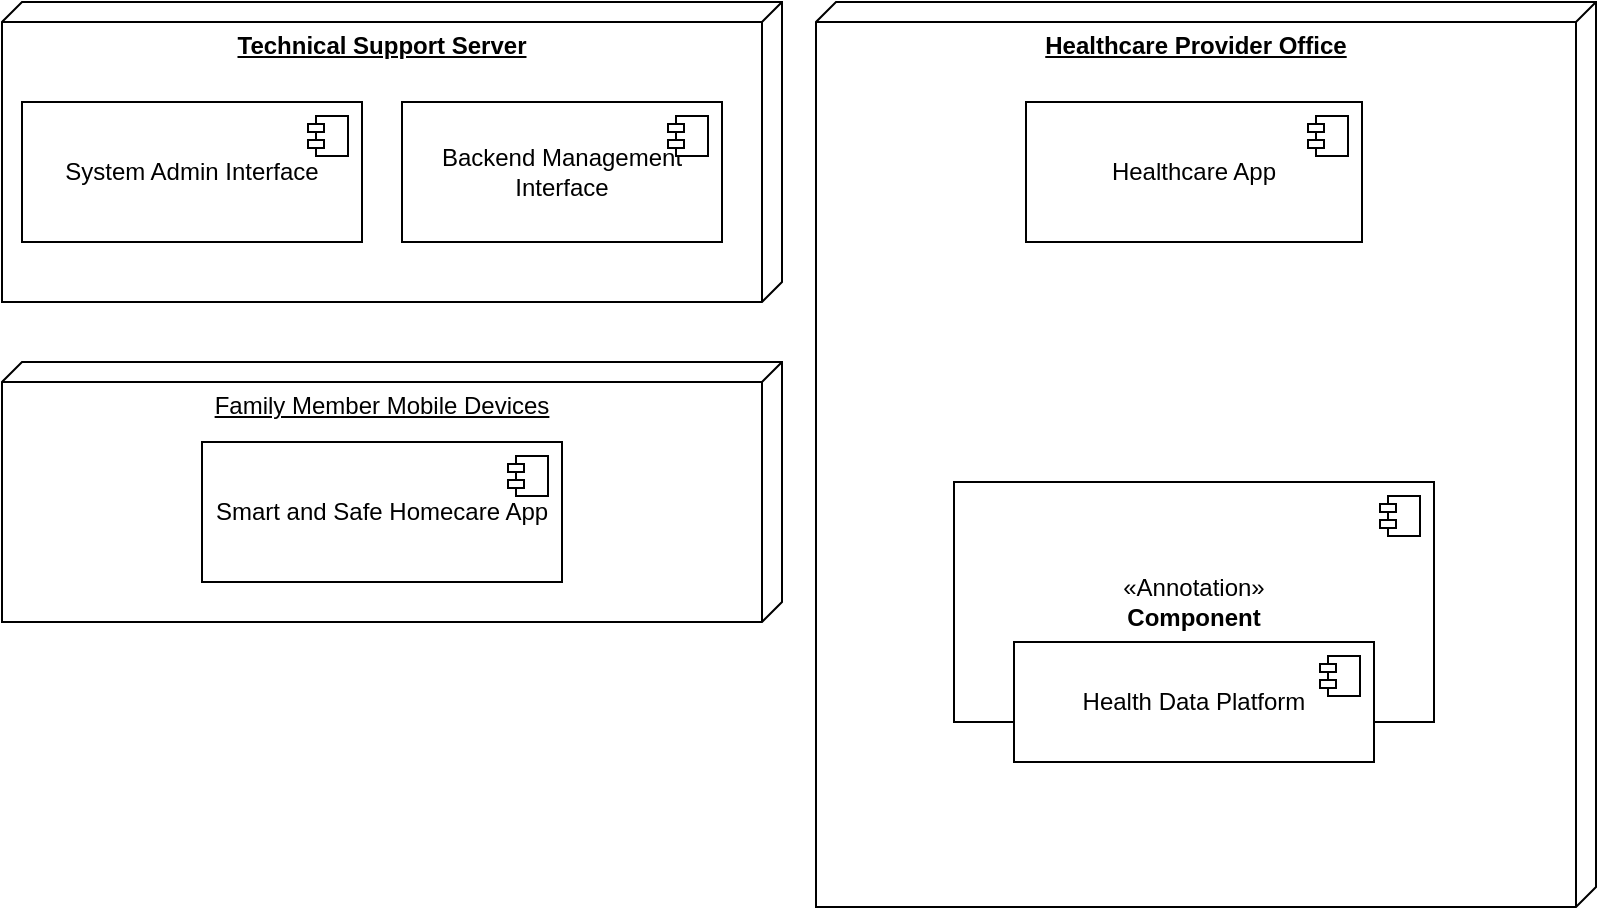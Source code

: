 <mxfile version="24.8.6">
  <diagram name="第 1 页" id="5A3pjhANDhAnxElPiJom">
    <mxGraphModel dx="1173" dy="770" grid="1" gridSize="10" guides="1" tooltips="1" connect="1" arrows="1" fold="1" page="1" pageScale="1" pageWidth="827" pageHeight="1169" math="0" shadow="0">
      <root>
        <mxCell id="0" />
        <mxCell id="1" parent="0" />
        <mxCell id="ev1WSEcYcD8Ga_zfIdH8-22" value="&lt;b&gt;Technical Support Server&lt;/b&gt;" style="verticalAlign=top;align=center;spacingTop=8;spacingLeft=2;spacingRight=12;shape=cube;size=10;direction=south;fontStyle=4;html=1;whiteSpace=wrap;" vertex="1" parent="1">
          <mxGeometry x="30" y="80" width="390" height="150" as="geometry" />
        </mxCell>
        <mxCell id="ev1WSEcYcD8Ga_zfIdH8-23" value="System Admin Interface" style="html=1;dropTarget=0;whiteSpace=wrap;" vertex="1" parent="1">
          <mxGeometry x="40" y="130" width="170" height="70" as="geometry" />
        </mxCell>
        <mxCell id="ev1WSEcYcD8Ga_zfIdH8-24" value="" style="shape=module;jettyWidth=8;jettyHeight=4;" vertex="1" parent="ev1WSEcYcD8Ga_zfIdH8-23">
          <mxGeometry x="1" width="20" height="20" relative="1" as="geometry">
            <mxPoint x="-27" y="7" as="offset" />
          </mxGeometry>
        </mxCell>
        <mxCell id="ev1WSEcYcD8Ga_zfIdH8-25" value="Backend Management Interface" style="html=1;dropTarget=0;whiteSpace=wrap;" vertex="1" parent="1">
          <mxGeometry x="230" y="130" width="160" height="70" as="geometry" />
        </mxCell>
        <mxCell id="ev1WSEcYcD8Ga_zfIdH8-26" value="" style="shape=module;jettyWidth=8;jettyHeight=4;" vertex="1" parent="ev1WSEcYcD8Ga_zfIdH8-25">
          <mxGeometry x="1" width="20" height="20" relative="1" as="geometry">
            <mxPoint x="-27" y="7" as="offset" />
          </mxGeometry>
        </mxCell>
        <mxCell id="ev1WSEcYcD8Ga_zfIdH8-27" value="Family Member Mobile Devices" style="verticalAlign=top;align=center;spacingTop=8;spacingLeft=2;spacingRight=12;shape=cube;size=10;direction=south;fontStyle=4;html=1;whiteSpace=wrap;" vertex="1" parent="1">
          <mxGeometry x="30" y="260" width="390" height="130" as="geometry" />
        </mxCell>
        <mxCell id="ev1WSEcYcD8Ga_zfIdH8-28" value="Smart and Safe Homecare App" style="html=1;dropTarget=0;whiteSpace=wrap;" vertex="1" parent="1">
          <mxGeometry x="130" y="300" width="180" height="70" as="geometry" />
        </mxCell>
        <mxCell id="ev1WSEcYcD8Ga_zfIdH8-29" value="" style="shape=module;jettyWidth=8;jettyHeight=4;" vertex="1" parent="ev1WSEcYcD8Ga_zfIdH8-28">
          <mxGeometry x="1" width="20" height="20" relative="1" as="geometry">
            <mxPoint x="-27" y="7" as="offset" />
          </mxGeometry>
        </mxCell>
        <mxCell id="ev1WSEcYcD8Ga_zfIdH8-32" value="&lt;b&gt;Healthcare Provider Office&lt;/b&gt;" style="verticalAlign=top;align=center;spacingTop=8;spacingLeft=2;spacingRight=12;shape=cube;size=10;direction=south;fontStyle=4;html=1;whiteSpace=wrap;" vertex="1" parent="1">
          <mxGeometry x="437" y="80" width="390" height="452.5" as="geometry" />
        </mxCell>
        <mxCell id="ev1WSEcYcD8Ga_zfIdH8-33" value="Healthcare App" style="html=1;dropTarget=0;whiteSpace=wrap;" vertex="1" parent="1">
          <mxGeometry x="542" y="130" width="168" height="70" as="geometry" />
        </mxCell>
        <mxCell id="ev1WSEcYcD8Ga_zfIdH8-34" value="" style="shape=module;jettyWidth=8;jettyHeight=4;" vertex="1" parent="ev1WSEcYcD8Ga_zfIdH8-33">
          <mxGeometry x="1" width="20" height="20" relative="1" as="geometry">
            <mxPoint x="-27" y="7" as="offset" />
          </mxGeometry>
        </mxCell>
        <mxCell id="ev1WSEcYcD8Ga_zfIdH8-41" value="&amp;laquo;Annotation&amp;raquo;&lt;br/&gt;&lt;b&gt;Component&lt;/b&gt;" style="html=1;dropTarget=0;whiteSpace=wrap;" vertex="1" parent="1">
          <mxGeometry x="506" y="320" width="240" height="120" as="geometry" />
        </mxCell>
        <mxCell id="ev1WSEcYcD8Ga_zfIdH8-42" value="" style="shape=module;jettyWidth=8;jettyHeight=4;" vertex="1" parent="ev1WSEcYcD8Ga_zfIdH8-41">
          <mxGeometry x="1" width="20" height="20" relative="1" as="geometry">
            <mxPoint x="-27" y="7" as="offset" />
          </mxGeometry>
        </mxCell>
        <mxCell id="ev1WSEcYcD8Ga_zfIdH8-39" value="Health Data Platform" style="html=1;dropTarget=0;whiteSpace=wrap;" vertex="1" parent="1">
          <mxGeometry x="536" y="400" width="180" height="60" as="geometry" />
        </mxCell>
        <mxCell id="ev1WSEcYcD8Ga_zfIdH8-40" value="" style="shape=module;jettyWidth=8;jettyHeight=4;" vertex="1" parent="ev1WSEcYcD8Ga_zfIdH8-39">
          <mxGeometry x="1" width="20" height="20" relative="1" as="geometry">
            <mxPoint x="-27" y="7" as="offset" />
          </mxGeometry>
        </mxCell>
      </root>
    </mxGraphModel>
  </diagram>
</mxfile>
